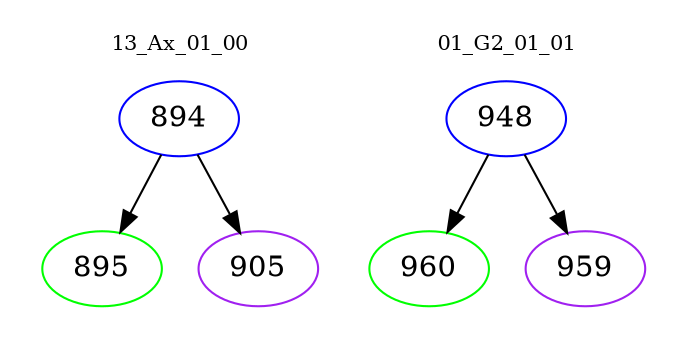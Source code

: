 digraph{
subgraph cluster_0 {
color = white
label = "13_Ax_01_00";
fontsize=10;
T0_894 [label="894", color="blue"]
T0_894 -> T0_895 [color="black"]
T0_895 [label="895", color="green"]
T0_894 -> T0_905 [color="black"]
T0_905 [label="905", color="purple"]
}
subgraph cluster_1 {
color = white
label = "01_G2_01_01";
fontsize=10;
T1_948 [label="948", color="blue"]
T1_948 -> T1_960 [color="black"]
T1_960 [label="960", color="green"]
T1_948 -> T1_959 [color="black"]
T1_959 [label="959", color="purple"]
}
}
